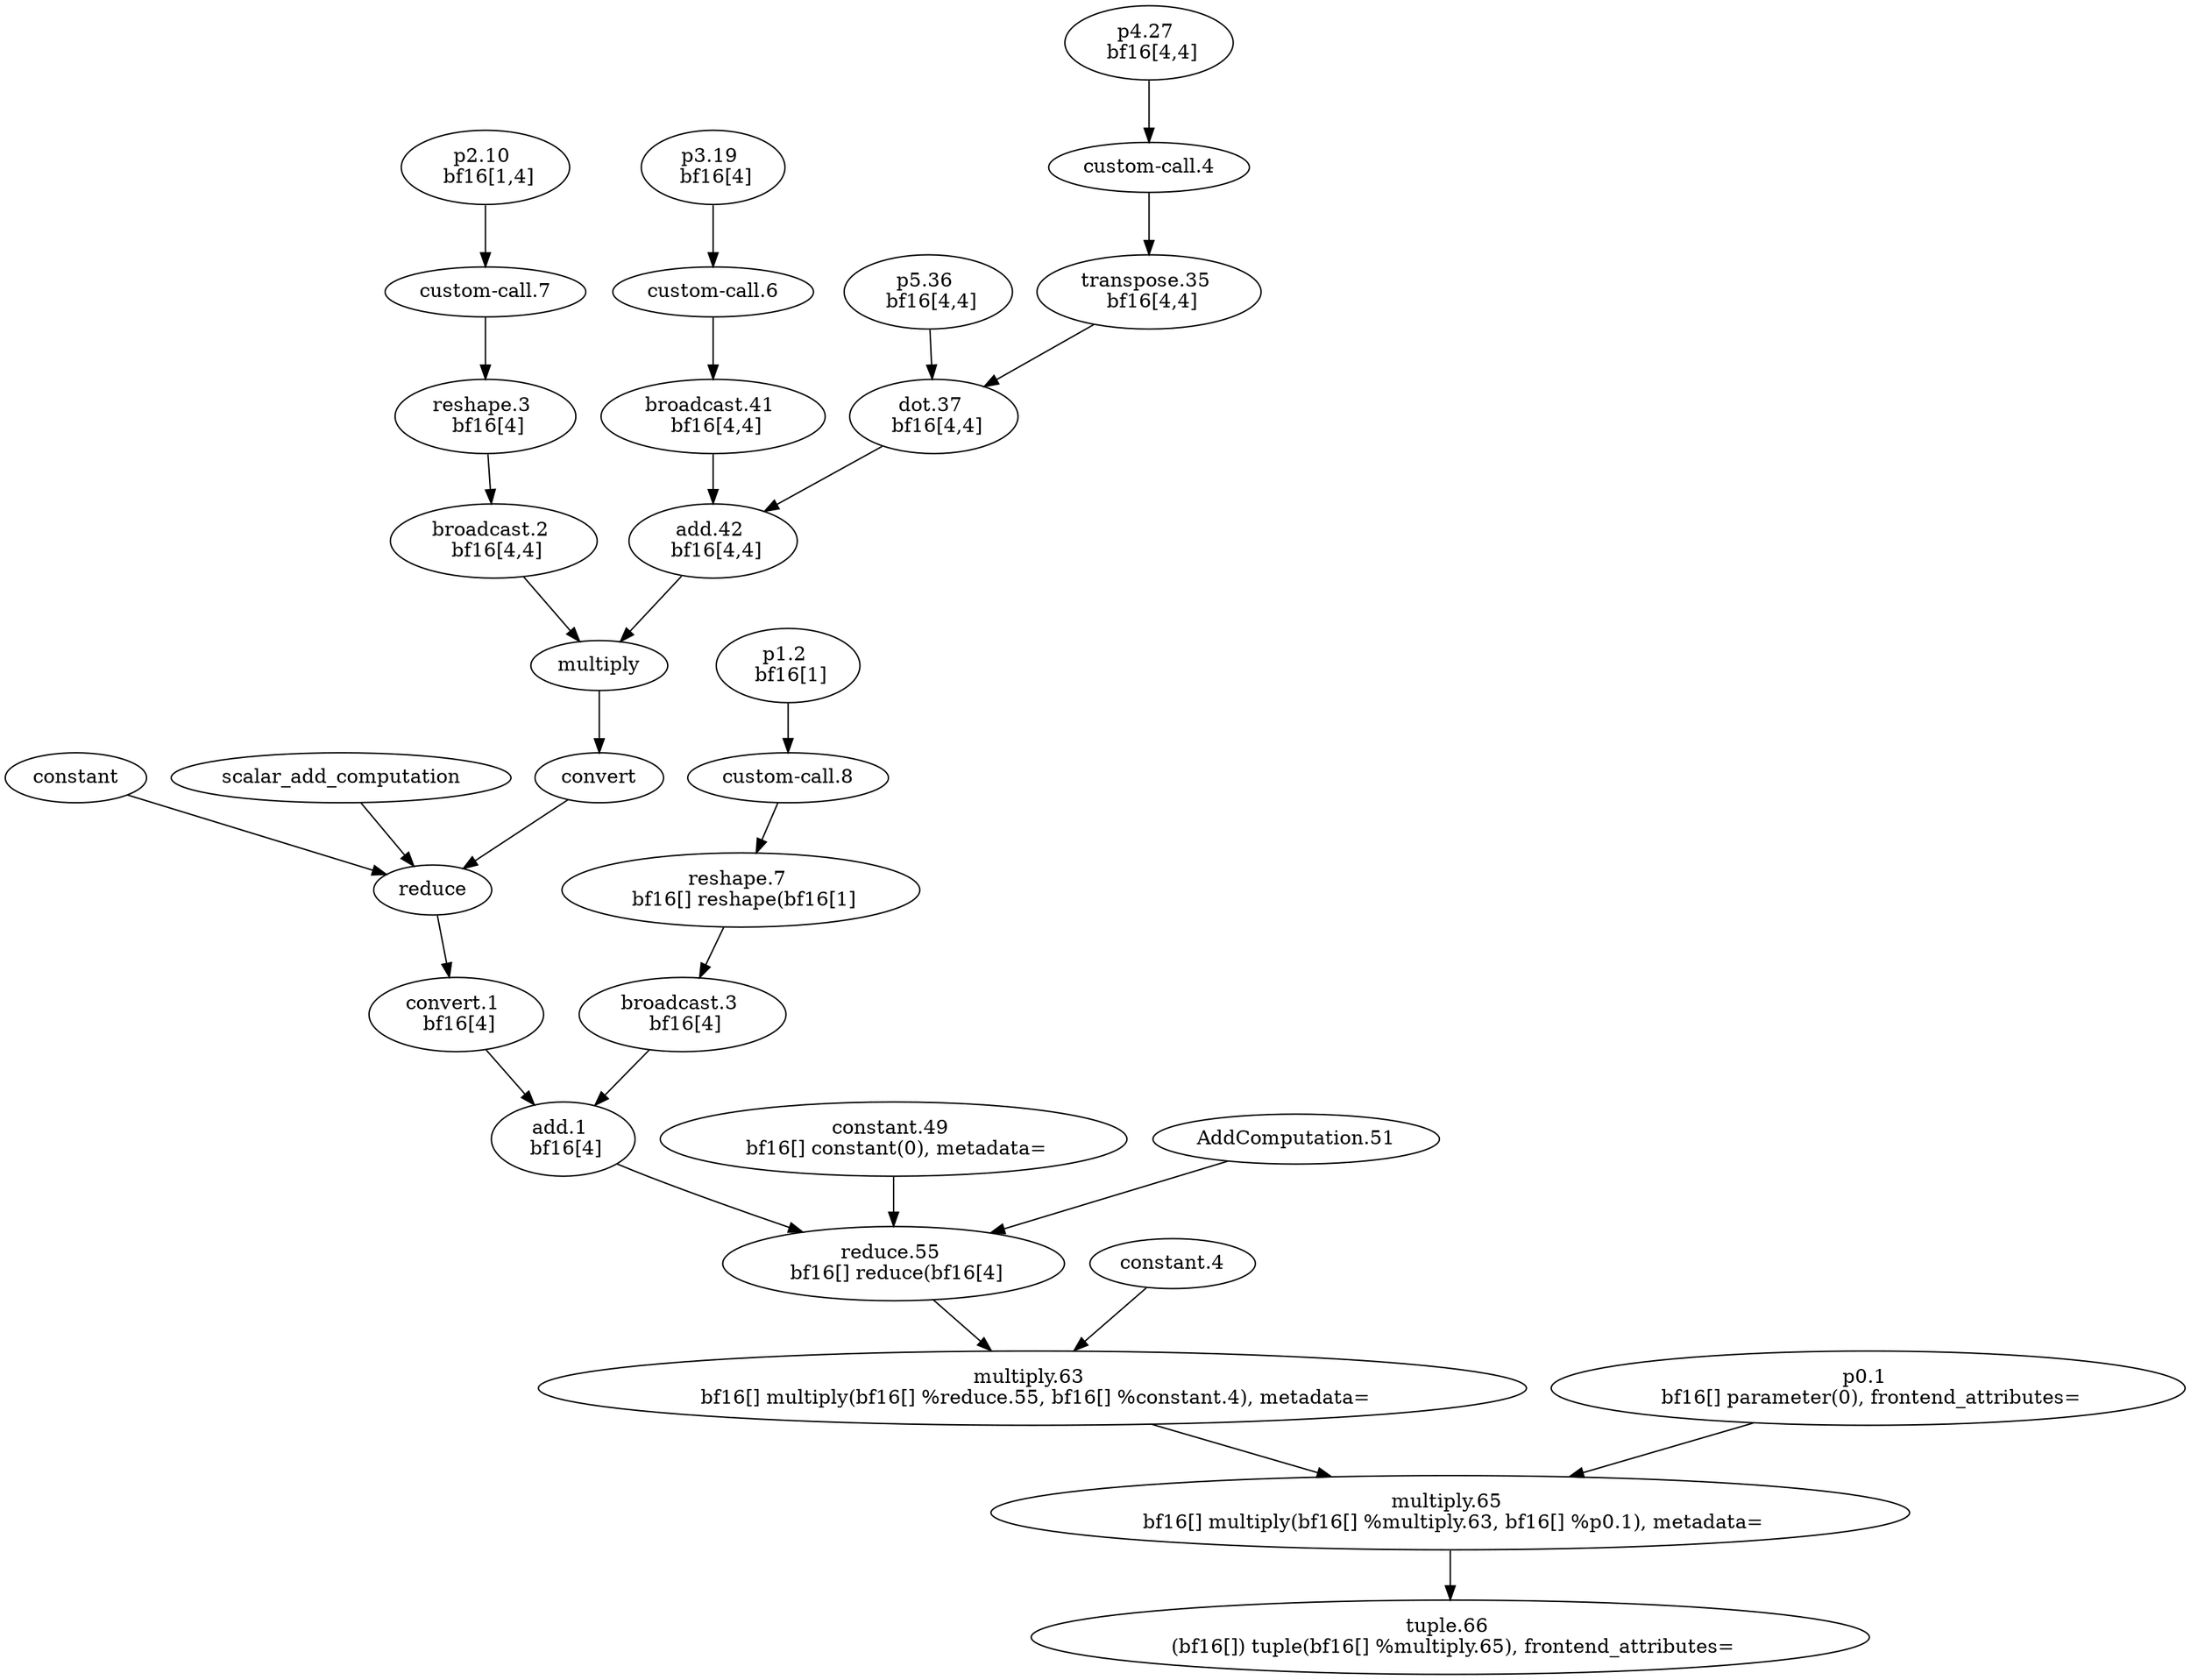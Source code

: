 digraph HloModule {
	"p5.36" [label="p5.36 \n bf16[4,4]"];
	"p4.27" [label="p4.27 \n bf16[4,4]"];
	"transpose.35" [label="transpose.35 \n bf16[4,4]"];
	"dot.37" [label="dot.37 \n bf16[4,4]"];
	"p3.19" [label="p3.19 \n bf16[4]"];
	"broadcast.41" [label="broadcast.41 \n bf16[4,4]"];
	"add.42" [label="add.42 \n bf16[4,4]"];
	"p2.10" [label="p2.10 \n bf16[1,4]"];
	"reshape.3" [label="reshape.3 \n bf16[4]"];
	"broadcast.2" [label="broadcast.2 \n bf16[4,4]"];
	"convert.1" [label="convert.1 \n bf16[4]"];
	"p1.2" [label="p1.2 \n bf16[1]"];
	"reshape.7" [label="reshape.7 \n bf16[] reshape(bf16[1]"];
	"broadcast.3" [label="broadcast.3 \n bf16[4]"];
	"add.1" [label="add.1 \n bf16[4]"];
	"constant.49" [label="constant.49 \n bf16[] constant(0), metadata="];
	"reduce.55" [label="reduce.55 \n bf16[] reduce(bf16[4]"];
	"multiply.63" [label="multiply.63 \n bf16[] multiply(bf16[] %reduce.55, bf16[] %constant.4), metadata="];
	"p0.1" [label="p0.1 \n bf16[] parameter(0), frontend_attributes="];
	"multiply.65" [label="multiply.65 \n bf16[] multiply(bf16[] %multiply.63, bf16[] %p0.1), metadata="];
	"tuple.66" [label="tuple.66 \n (bf16[]) tuple(bf16[] %multiply.65), frontend_attributes="]; 
 	"p4.27" -> "custom-call.4";
	"custom-call.4" -> "transpose.35";
	"p5.36" -> "dot.37";
	"transpose.35" -> "dot.37";
	"p3.19" -> "custom-call.6";
	"custom-call.6" -> "broadcast.41";
	"dot.37" -> "add.42";
	"broadcast.41" -> "add.42";
	"p2.10" -> "custom-call.7";
	"custom-call.7" -> "reshape.3";
	"reshape.3" -> "broadcast.2";
	"add.42" -> "multiply";
	"broadcast.2" -> "multiply";
	"multiply" -> "convert";
	"convert" -> "reduce";
	"constant" -> "reduce";
	"scalar_add_computation" -> "reduce";
	"reduce" -> "convert.1";
	"p1.2" -> "custom-call.8";
	"custom-call.8" -> "reshape.7";
	"reshape.7" -> "broadcast.3";
	"convert.1" -> "add.1";
	"broadcast.3" -> "add.1";
	"add.1" -> "reduce.55";
	"constant.49" -> "reduce.55";
	"AddComputation.51" -> "reduce.55";
	"reduce.55" -> "multiply.63";
	"constant.4" -> "multiply.63";
	"multiply.63" -> "multiply.65";
	"p0.1" -> "multiply.65";
	"multiply.65" -> "tuple.66";
}